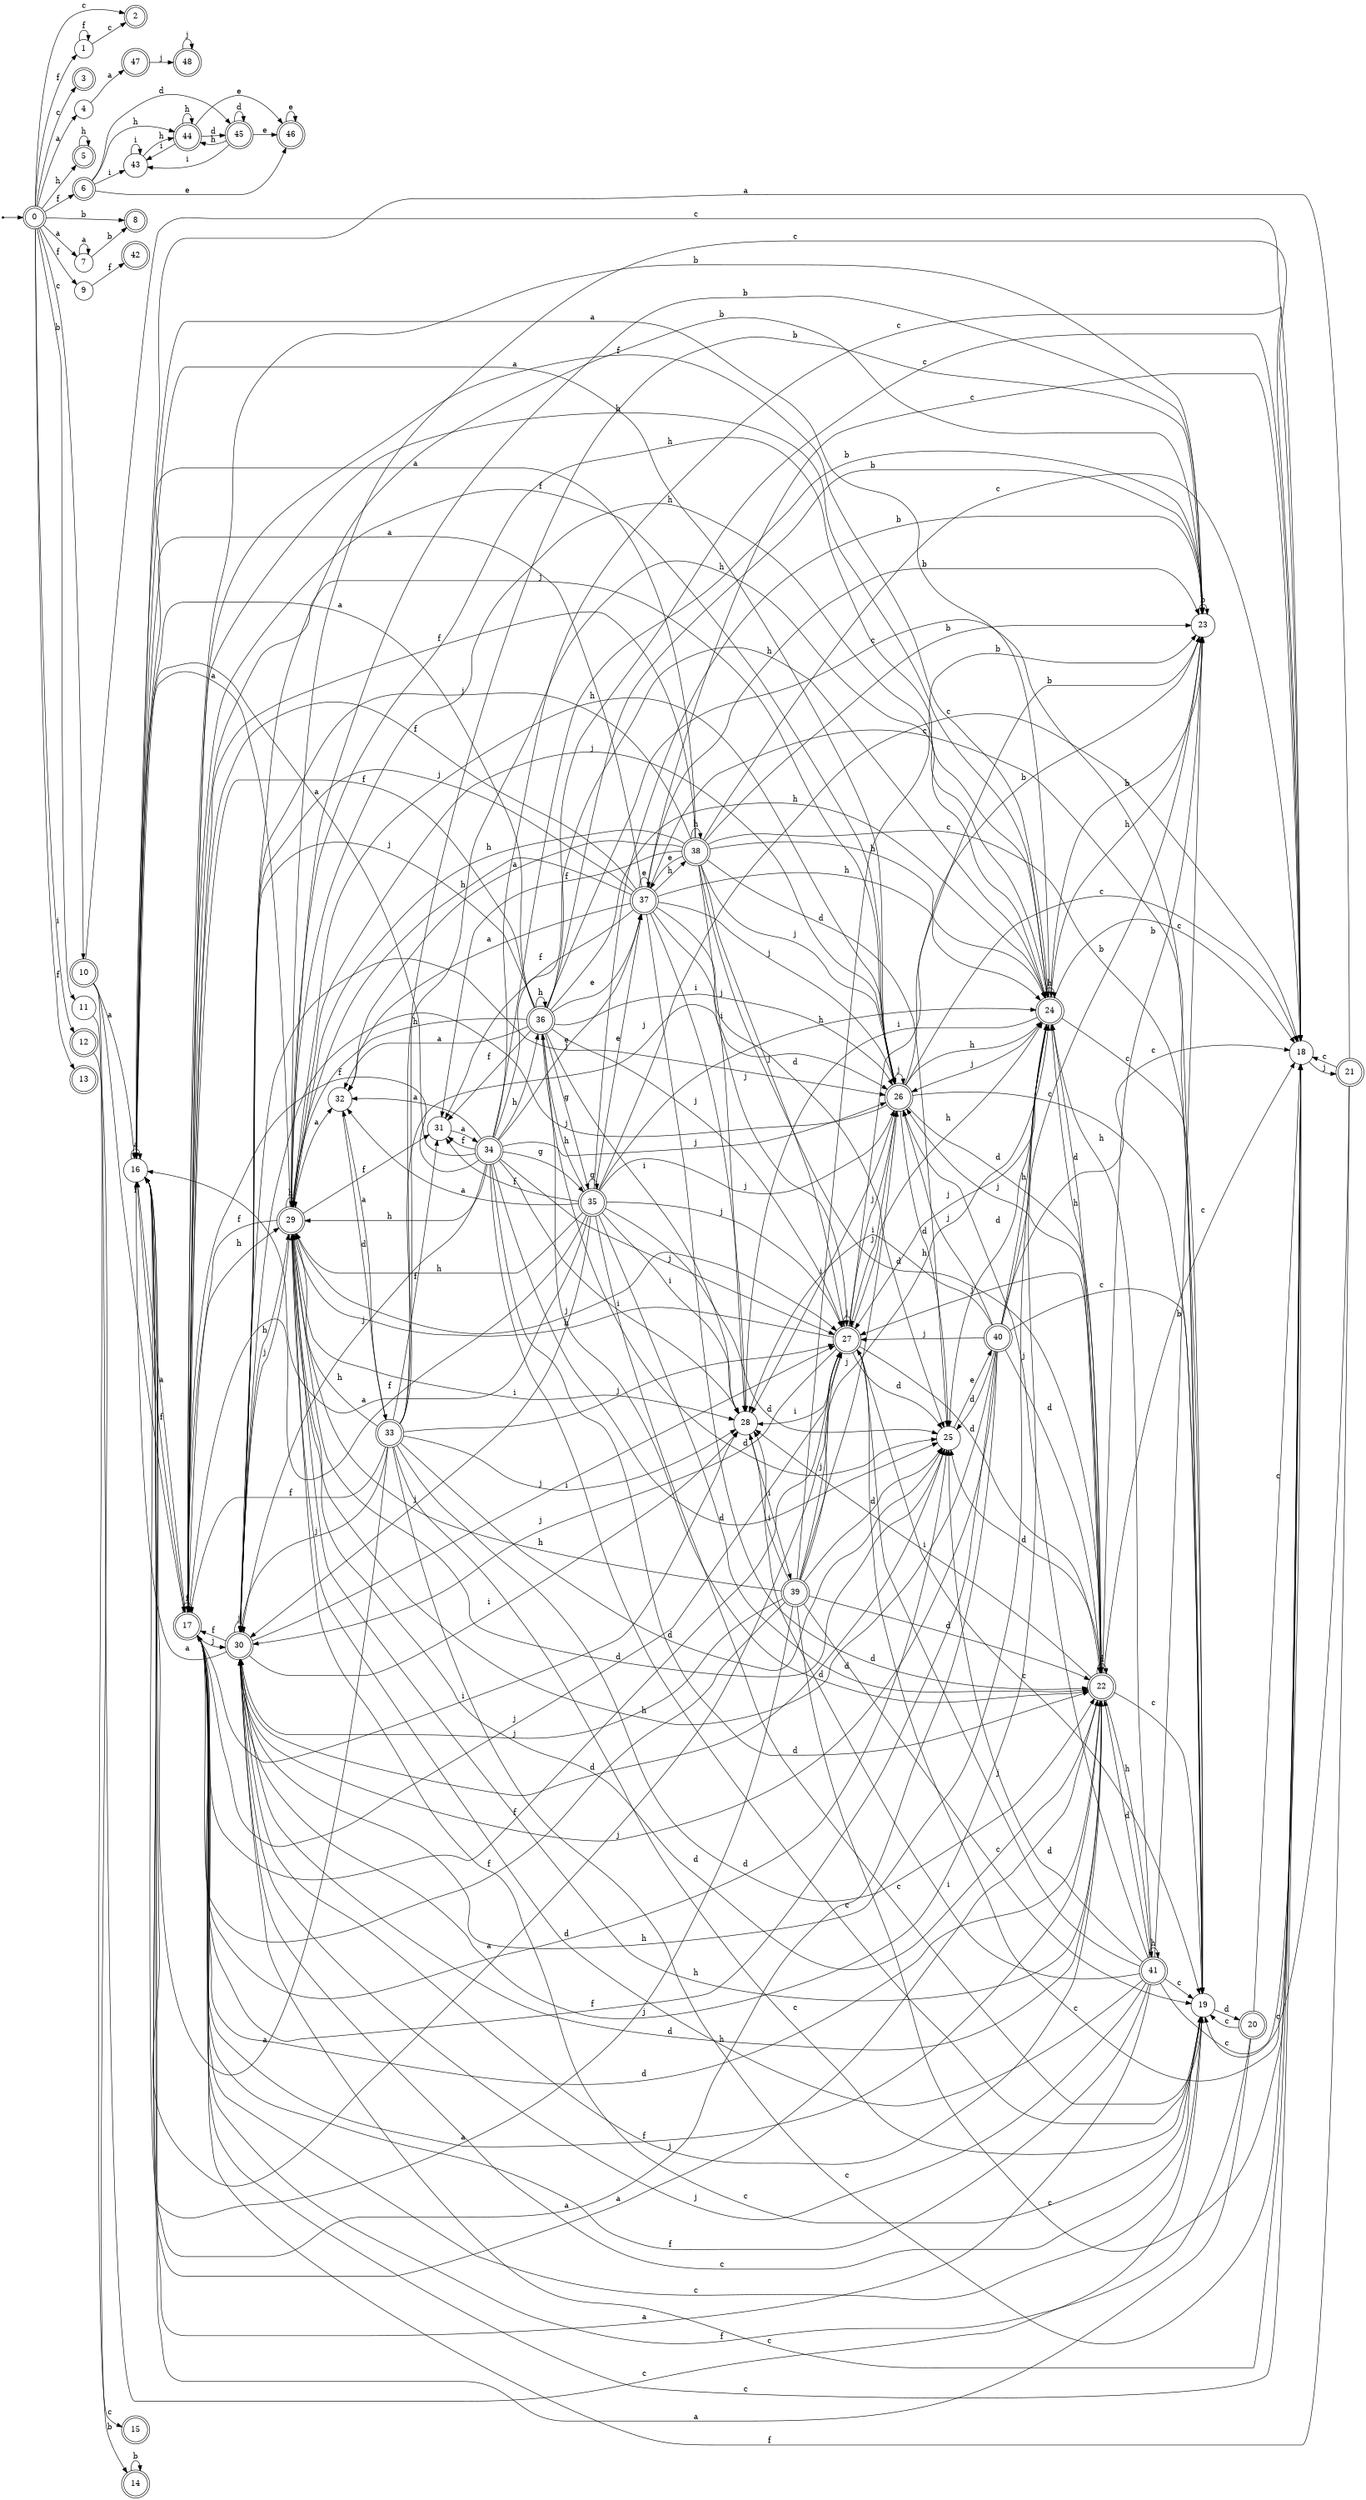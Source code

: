 digraph finite_state_machine {
rankdir=LR;
size="20,20";
node [shape = point]; "dummy0"
node [shape = doublecircle]; "0";"dummy0" -> "0";
node [shape = circle]; "1";
node [shape = doublecircle]; "2";node [shape = doublecircle]; "3";node [shape = circle]; "4";
node [shape = doublecircle]; "5";node [shape = doublecircle]; "6";node [shape = circle]; "7";
node [shape = doublecircle]; "8";node [shape = circle]; "9";
node [shape = doublecircle]; "10";node [shape = circle]; "11";
node [shape = doublecircle]; "12";node [shape = doublecircle]; "13";node [shape = doublecircle]; "14";node [shape = doublecircle]; "15";node [shape = circle]; "16";
node [shape = doublecircle]; "17";node [shape = circle]; "18";
node [shape = circle]; "19";
node [shape = doublecircle]; "20";node [shape = doublecircle]; "21";node [shape = doublecircle]; "22";node [shape = circle]; "23";
node [shape = doublecircle]; "24";node [shape = circle]; "25";
node [shape = doublecircle]; "26";node [shape = doublecircle]; "27";node [shape = circle]; "28";
node [shape = doublecircle]; "29";node [shape = doublecircle]; "30";node [shape = circle]; "31";
node [shape = circle]; "32";
node [shape = doublecircle]; "33";node [shape = doublecircle]; "34";node [shape = doublecircle]; "35";node [shape = doublecircle]; "36";node [shape = doublecircle]; "37";node [shape = doublecircle]; "38";node [shape = doublecircle]; "39";node [shape = doublecircle]; "40";node [shape = doublecircle]; "41";node [shape = doublecircle]; "42";node [shape = circle]; "43";
node [shape = doublecircle]; "44";node [shape = doublecircle]; "45";node [shape = doublecircle]; "46";node [shape = doublecircle]; "47";node [shape = doublecircle]; "48";"0" -> "1" [label = "f"];
 "0" -> "13" [label = "f"];
 "0" -> "6" [label = "f"];
 "0" -> "9" [label = "f"];
 "0" -> "10" [label = "c"];
 "0" -> "2" [label = "c"];
 "0" -> "3" [label = "c"];
 "0" -> "4" [label = "a"];
 "0" -> "7" [label = "a"];
 "0" -> "5" [label = "h"];
 "0" -> "8" [label = "b"];
 "0" -> "11" [label = "b"];
 "0" -> "12" [label = "i"];
 "12" -> "14" [label = "b"];
 "14" -> "14" [label = "b"];
 "11" -> "15" [label = "c"];
 "10" -> "16" [label = "a"];
 "10" -> "17" [label = "f"];
 "10" -> "18" [label = "c"];
 "10" -> "19" [label = "c"];
 "19" -> "20" [label = "d"];
 "20" -> "18" [label = "c"];
 "20" -> "19" [label = "c"];
 "20" -> "16" [label = "a"];
 "20" -> "17" [label = "f"];
 "18" -> "21" [label = "j"];
 "21" -> "18" [label = "c"];
 "21" -> "19" [label = "c"];
 "21" -> "16" [label = "a"];
 "21" -> "17" [label = "f"];
 "17" -> "17" [label = "f"];
 "17" -> "16" [label = "a"];
 "17" -> "25" [label = "d"];
 "17" -> "22" [label = "d"];
 "17" -> "23" [label = "b"];
 "17" -> "24" [label = "h"];
 "17" -> "29" [label = "h"];
 "17" -> "26" [label = "j"];
 "17" -> "27" [label = "j"];
 "17" -> "30" [label = "j"];
 "17" -> "28" [label = "i"];
 "17" -> "18" [label = "c"];
 "17" -> "19" [label = "c"];
 "30" -> "26" [label = "j"];
 "30" -> "27" [label = "j"];
 "30" -> "30" [label = "j"];
 "30" -> "25" [label = "d"];
 "30" -> "22" [label = "d"];
 "30" -> "23" [label = "b"];
 "30" -> "24" [label = "h"];
 "30" -> "29" [label = "h"];
 "30" -> "28" [label = "i"];
 "30" -> "16" [label = "a"];
 "30" -> "17" [label = "f"];
 "30" -> "18" [label = "c"];
 "30" -> "19" [label = "c"];
 "29" -> "24" [label = "h"];
 "29" -> "29" [label = "h"];
 "29" -> "17" [label = "f"];
 "29" -> "31" [label = "f"];
 "29" -> "32" [label = "a"];
 "29" -> "16" [label = "a"];
 "29" -> "25" [label = "d"];
 "29" -> "22" [label = "d"];
 "29" -> "23" [label = "b"];
 "29" -> "26" [label = "j"];
 "29" -> "27" [label = "j"];
 "29" -> "30" [label = "j"];
 "29" -> "28" [label = "i"];
 "29" -> "18" [label = "c"];
 "29" -> "19" [label = "c"];
 "32" -> "33" [label = "d"];
 "33" -> "32" [label = "a"];
 "33" -> "16" [label = "a"];
 "33" -> "17" [label = "f"];
 "33" -> "31" [label = "f"];
 "33" -> "24" [label = "h"];
 "33" -> "29" [label = "h"];
 "33" -> "25" [label = "d"];
 "33" -> "22" [label = "d"];
 "33" -> "23" [label = "b"];
 "33" -> "26" [label = "j"];
 "33" -> "27" [label = "j"];
 "33" -> "30" [label = "j"];
 "33" -> "28" [label = "i"];
 "33" -> "18" [label = "c"];
 "33" -> "19" [label = "c"];
 "31" -> "34" [label = "a"];
 "34" -> "17" [label = "f"];
 "34" -> "31" [label = "f"];
 "34" -> "35" [label = "g"];
 "34" -> "24" [label = "h"];
 "34" -> "36" [label = "h"];
 "34" -> "29" [label = "h"];
 "34" -> "37" [label = "e"];
 "34" -> "32" [label = "a"];
 "34" -> "16" [label = "a"];
 "34" -> "25" [label = "d"];
 "34" -> "22" [label = "d"];
 "34" -> "23" [label = "b"];
 "34" -> "26" [label = "j"];
 "34" -> "27" [label = "j"];
 "34" -> "30" [label = "j"];
 "34" -> "28" [label = "i"];
 "34" -> "18" [label = "c"];
 "34" -> "19" [label = "c"];
 "37" -> "37" [label = "e"];
 "37" -> "24" [label = "h"];
 "37" -> "29" [label = "h"];
 "37" -> "38" [label = "h"];
 "37" -> "17" [label = "f"];
 "37" -> "31" [label = "f"];
 "37" -> "32" [label = "a"];
 "37" -> "16" [label = "a"];
 "37" -> "25" [label = "d"];
 "37" -> "22" [label = "d"];
 "37" -> "23" [label = "b"];
 "37" -> "26" [label = "j"];
 "37" -> "27" [label = "j"];
 "37" -> "30" [label = "j"];
 "37" -> "28" [label = "i"];
 "37" -> "18" [label = "c"];
 "37" -> "19" [label = "c"];
 "38" -> "24" [label = "h"];
 "38" -> "29" [label = "h"];
 "38" -> "38" [label = "h"];
 "38" -> "37" [label = "e"];
 "38" -> "17" [label = "f"];
 "38" -> "31" [label = "f"];
 "38" -> "32" [label = "a"];
 "38" -> "16" [label = "a"];
 "38" -> "25" [label = "d"];
 "38" -> "22" [label = "d"];
 "38" -> "23" [label = "b"];
 "38" -> "26" [label = "j"];
 "38" -> "27" [label = "j"];
 "38" -> "30" [label = "j"];
 "38" -> "28" [label = "i"];
 "38" -> "18" [label = "c"];
 "38" -> "19" [label = "c"];
 "36" -> "24" [label = "h"];
 "36" -> "36" [label = "h"];
 "36" -> "29" [label = "h"];
 "36" -> "35" [label = "g"];
 "36" -> "17" [label = "f"];
 "36" -> "31" [label = "f"];
 "36" -> "37" [label = "e"];
 "36" -> "32" [label = "a"];
 "36" -> "16" [label = "a"];
 "36" -> "25" [label = "d"];
 "36" -> "22" [label = "d"];
 "36" -> "23" [label = "b"];
 "36" -> "26" [label = "j"];
 "36" -> "27" [label = "j"];
 "36" -> "30" [label = "j"];
 "36" -> "28" [label = "i"];
 "36" -> "18" [label = "c"];
 "36" -> "19" [label = "c"];
 "35" -> "35" [label = "g"];
 "35" -> "24" [label = "h"];
 "35" -> "36" [label = "h"];
 "35" -> "29" [label = "h"];
 "35" -> "17" [label = "f"];
 "35" -> "31" [label = "f"];
 "35" -> "37" [label = "e"];
 "35" -> "32" [label = "a"];
 "35" -> "16" [label = "a"];
 "35" -> "25" [label = "d"];
 "35" -> "22" [label = "d"];
 "35" -> "23" [label = "b"];
 "35" -> "26" [label = "j"];
 "35" -> "27" [label = "j"];
 "35" -> "30" [label = "j"];
 "35" -> "28" [label = "i"];
 "35" -> "18" [label = "c"];
 "35" -> "19" [label = "c"];
 "28" -> "39" [label = "i"];
 "39" -> "28" [label = "i"];
 "39" -> "25" [label = "d"];
 "39" -> "22" [label = "d"];
 "39" -> "23" [label = "b"];
 "39" -> "24" [label = "h"];
 "39" -> "29" [label = "h"];
 "39" -> "26" [label = "j"];
 "39" -> "27" [label = "j"];
 "39" -> "30" [label = "j"];
 "39" -> "16" [label = "a"];
 "39" -> "17" [label = "f"];
 "39" -> "18" [label = "c"];
 "39" -> "19" [label = "c"];
 "27" -> "26" [label = "j"];
 "27" -> "27" [label = "j"];
 "27" -> "30" [label = "j"];
 "27" -> "25" [label = "d"];
 "27" -> "22" [label = "d"];
 "27" -> "23" [label = "b"];
 "27" -> "24" [label = "h"];
 "27" -> "29" [label = "h"];
 "27" -> "28" [label = "i"];
 "27" -> "16" [label = "a"];
 "27" -> "17" [label = "f"];
 "27" -> "18" [label = "c"];
 "27" -> "19" [label = "c"];
 "26" -> "26" [label = "j"];
 "26" -> "27" [label = "j"];
 "26" -> "30" [label = "j"];
 "26" -> "25" [label = "d"];
 "26" -> "22" [label = "d"];
 "26" -> "23" [label = "b"];
 "26" -> "24" [label = "h"];
 "26" -> "29" [label = "h"];
 "26" -> "28" [label = "i"];
 "26" -> "16" [label = "a"];
 "26" -> "17" [label = "f"];
 "26" -> "18" [label = "c"];
 "26" -> "19" [label = "c"];
 "25" -> "40" [label = "e"];
 "40" -> "25" [label = "d"];
 "40" -> "22" [label = "d"];
 "40" -> "23" [label = "b"];
 "40" -> "24" [label = "h"];
 "40" -> "29" [label = "h"];
 "40" -> "26" [label = "j"];
 "40" -> "27" [label = "j"];
 "40" -> "30" [label = "j"];
 "40" -> "28" [label = "i"];
 "40" -> "16" [label = "a"];
 "40" -> "17" [label = "f"];
 "40" -> "18" [label = "c"];
 "40" -> "19" [label = "c"];
 "24" -> "24" [label = "h"];
 "24" -> "29" [label = "h"];
 "24" -> "23" [label = "b"];
 "24" -> "25" [label = "d"];
 "24" -> "22" [label = "d"];
 "24" -> "26" [label = "j"];
 "24" -> "27" [label = "j"];
 "24" -> "30" [label = "j"];
 "24" -> "28" [label = "i"];
 "24" -> "16" [label = "a"];
 "24" -> "17" [label = "f"];
 "24" -> "18" [label = "c"];
 "24" -> "19" [label = "c"];
 "23" -> "23" [label = "b"];
 "23" -> "24" [label = "h"];
 "22" -> "25" [label = "d"];
 "22" -> "22" [label = "d"];
 "22" -> "24" [label = "h"];
 "22" -> "41" [label = "h"];
 "22" -> "29" [label = "h"];
 "22" -> "23" [label = "b"];
 "22" -> "26" [label = "j"];
 "22" -> "27" [label = "j"];
 "22" -> "30" [label = "j"];
 "22" -> "28" [label = "i"];
 "22" -> "16" [label = "a"];
 "22" -> "17" [label = "f"];
 "22" -> "18" [label = "c"];
 "22" -> "19" [label = "c"];
 "41" -> "24" [label = "h"];
 "41" -> "41" [label = "h"];
 "41" -> "29" [label = "h"];
 "41" -> "25" [label = "d"];
 "41" -> "22" [label = "d"];
 "41" -> "23" [label = "b"];
 "41" -> "26" [label = "j"];
 "41" -> "27" [label = "j"];
 "41" -> "30" [label = "j"];
 "41" -> "28" [label = "i"];
 "41" -> "16" [label = "a"];
 "41" -> "17" [label = "f"];
 "41" -> "18" [label = "c"];
 "41" -> "19" [label = "c"];
 "16" -> "16" [label = "a"];
 "16" -> "17" [label = "f"];
 "9" -> "42" [label = "f"];
 "7" -> "7" [label = "a"];
 "7" -> "8" [label = "b"];
 "6" -> "43" [label = "i"];
 "6" -> "44" [label = "h"];
 "6" -> "45" [label = "d"];
 "6" -> "46" [label = "e"];
 "46" -> "46" [label = "e"];
 "45" -> "45" [label = "d"];
 "45" -> "43" [label = "i"];
 "45" -> "44" [label = "h"];
 "45" -> "46" [label = "e"];
 "44" -> "44" [label = "h"];
 "44" -> "43" [label = "i"];
 "44" -> "45" [label = "d"];
 "44" -> "46" [label = "e"];
 "43" -> "43" [label = "i"];
 "43" -> "44" [label = "h"];
 "5" -> "5" [label = "h"];
 "4" -> "47" [label = "a"];
 "47" -> "48" [label = "j"];
 "48" -> "48" [label = "j"];
 "1" -> "1" [label = "f"];
 "1" -> "2" [label = "c"];
 }
